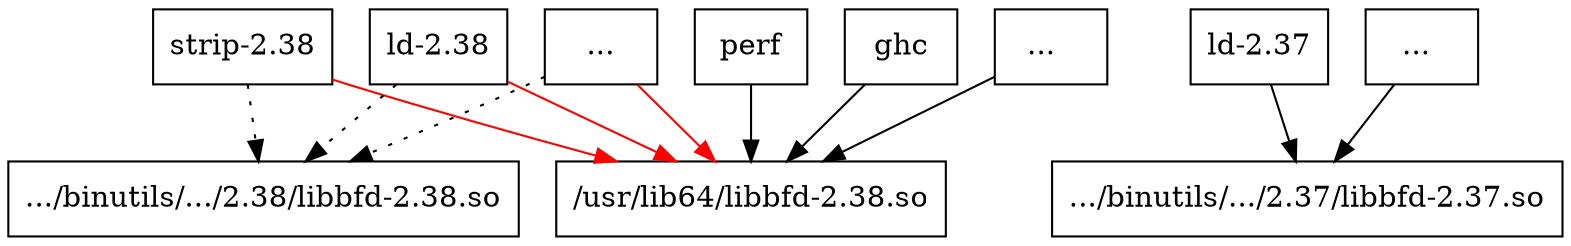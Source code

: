 digraph {
  node [shape=record]

  "strip-2.38" -> ".../binutils/.../2.38/libbfd-2.38.so" [style=dotted]
  "ld-2.38" -> ".../binutils/.../2.38/libbfd-2.38.so" [style=dotted]
  "..." -> ".../binutils/.../2.38/libbfd-2.38.so" [style=dotted]
  "strip-2.38" -> "/usr/lib64/libbfd-2.38.so" [color="red"]
  "ld-2.38" -> "/usr/lib64/libbfd-2.38.so" [color="red"]
  "..." -> "/usr/lib64/libbfd-2.38.so" [color="red"]
  "ld-2.37" -> ".../binutils/.../2.37/libbfd-2.37.so"
  "... " -> ".../binutils/.../2.37/libbfd-2.37.so"

  "perf" -> "/usr/lib64/libbfd-2.38.so"
  "ghc" -> "/usr/lib64/libbfd-2.38.so"
  "...  " -> "/usr/lib64/libbfd-2.38.so"
}
